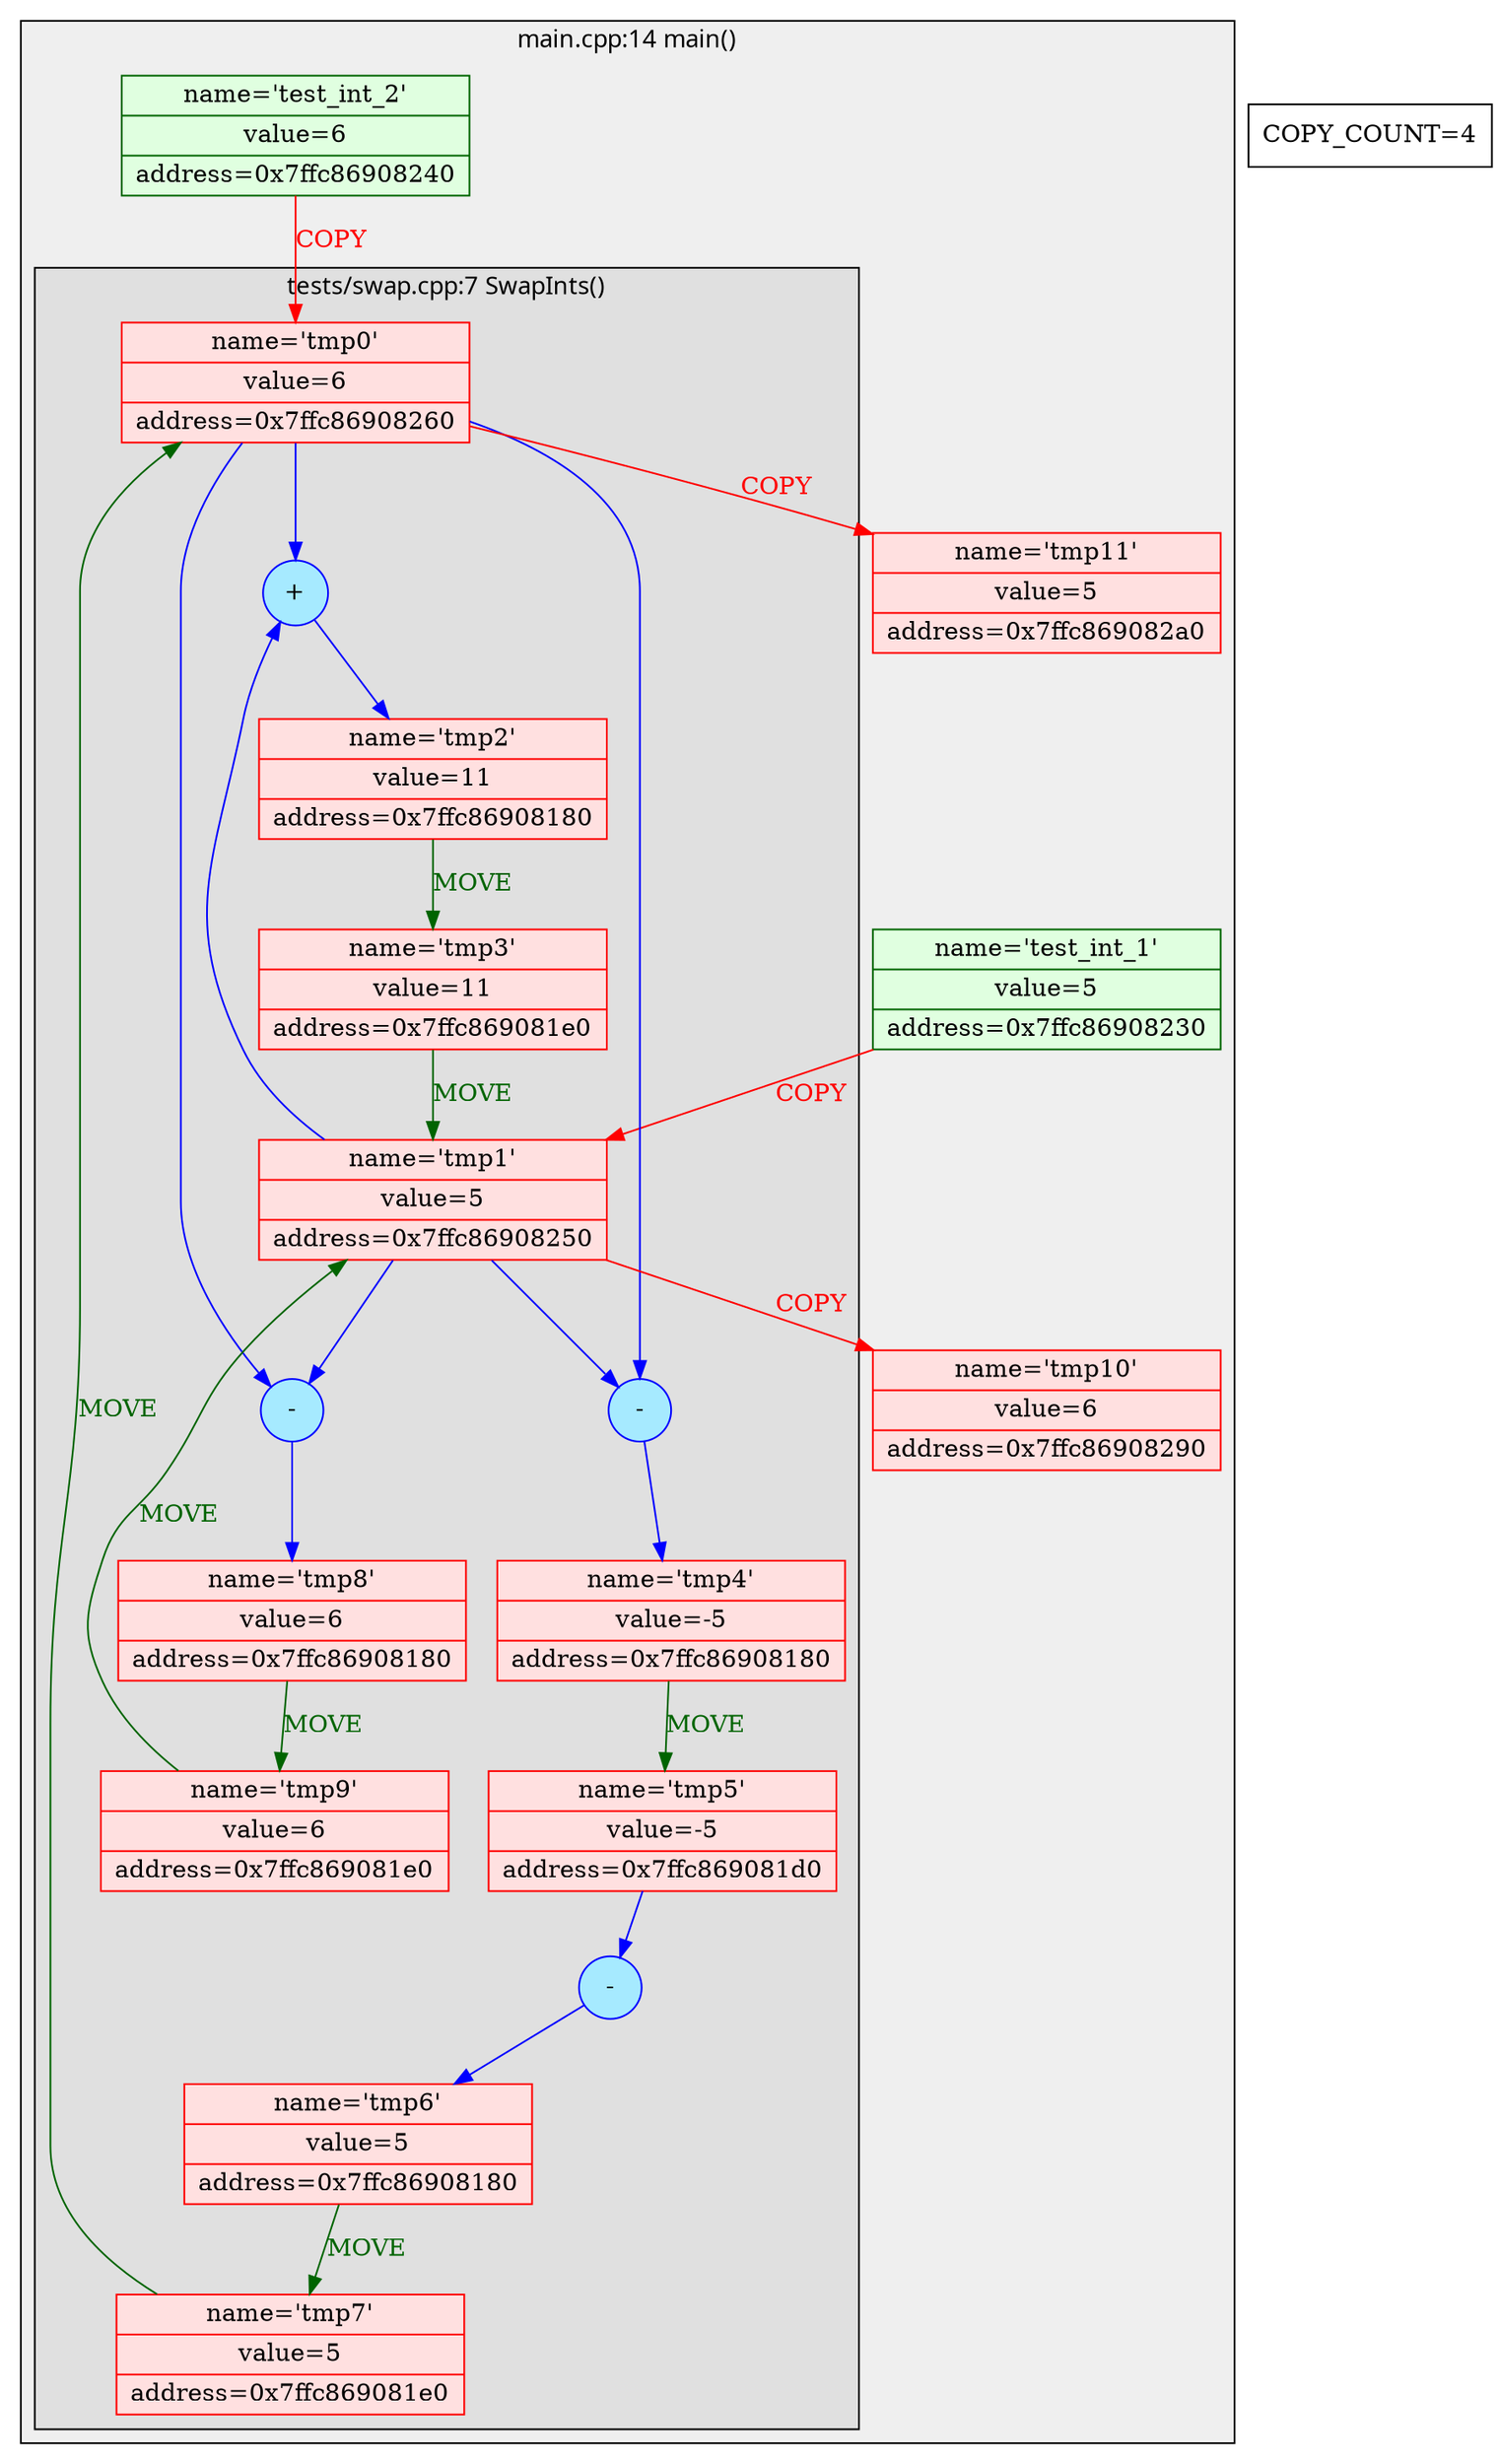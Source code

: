 digraph G {
node [shape=record];
fontname="Roboto Mono"
subgraph cluster1 {
color=black
style=filled
fillcolor="#00000010"
label="main.cpp:14 main()"
test_int_1 [color=darkgreen, fillcolor="#e0ffe0", style=filled,label="{name='test_int_1'|value=5|address=0x7ffc86908230}"]
test_int_2 [color=darkgreen, fillcolor="#e0ffe0", style=filled,label="{name='test_int_2'|value=6|address=0x7ffc86908240}"]
tmp0 [color=red, fillcolor="#ffe0e0", style=filled,label="{name='tmp0'|value=6|address=0x7ffc86908260}"]
test_int_2 -> tmp0 [color=red, label="COPY", fontcolor="red"]
tmp1 [color=red, fillcolor="#ffe0e0", style=filled,label="{name='tmp1'|value=5|address=0x7ffc86908250}"]
test_int_1 -> tmp1 [color=red, label="COPY", fontcolor="red"]
subgraph cluster2 {
color=black
style=filled
fillcolor="#00000010"
label="tests/swap.cpp:7 SwapInts()"
tmp2 [color=red, fillcolor="#ffe0e0", style=filled,label="{name='tmp2'|value=11|address=0x7ffc86908180}"]
op1 [color=blue, fillcolor="#a6eaff" , style=filled, shape=circle, label="+"]
tmp1 -> op1 [color=blue, label="", fontcolor=""]
tmp0 -> op1 [color=blue, label="", fontcolor=""]
op1 -> tmp2 [color=blue, label="", fontcolor=""]
tmp3 [color=red, fillcolor="#ffe0e0", style=filled,label="{name='tmp3'|value=11|address=0x7ffc869081e0}"]
tmp2 -> tmp3 [color=darkgreen, label="MOVE", fontcolor="darkgreen"]
tmp3 -> tmp1 [color=darkgreen, label="MOVE", fontcolor="darkgreen"]
tmp4 [color=red, fillcolor="#ffe0e0", style=filled,label="{name='tmp4'|value=-5|address=0x7ffc86908180}"]
op2 [color=blue, fillcolor="#a6eaff" , style=filled, shape=circle, label="-"]
tmp0 -> op2 [color=blue, label="", fontcolor=""]
tmp1 -> op2 [color=blue, label="", fontcolor=""]
op2 -> tmp4 [color=blue, label="", fontcolor=""]
tmp5 [color=red, fillcolor="#ffe0e0", style=filled,label="{name='tmp5'|value=-5|address=0x7ffc869081d0}"]
tmp4 -> tmp5 [color=darkgreen, label="MOVE", fontcolor="darkgreen"]
tmp6 [color=red, fillcolor="#ffe0e0", style=filled,label="{name='tmp6'|value=5|address=0x7ffc86908180}"]
u_op1 [color=blue, fillcolor="#a6eaff", style=filled, shape=circle, label="-"]
tmp5 -> u_op1 [color=blue, label="", fontcolor=""]
u_op1 -> tmp6 [color=blue, label="", fontcolor=""]
tmp7 [color=red, fillcolor="#ffe0e0", style=filled,label="{name='tmp7'|value=5|address=0x7ffc869081e0}"]
tmp6 -> tmp7 [color=darkgreen, label="MOVE", fontcolor="darkgreen"]
tmp7 -> tmp0 [color=darkgreen, label="MOVE", fontcolor="darkgreen"]
tmp8 [color=red, fillcolor="#ffe0e0", style=filled,label="{name='tmp8'|value=6|address=0x7ffc86908180}"]
op3 [color=blue, fillcolor="#a6eaff" , style=filled, shape=circle, label="-"]
tmp1 -> op3 [color=blue, label="", fontcolor=""]
tmp0 -> op3 [color=blue, label="", fontcolor=""]
op3 -> tmp8 [color=blue, label="", fontcolor=""]
tmp9 [color=red, fillcolor="#ffe0e0", style=filled,label="{name='tmp9'|value=6|address=0x7ffc869081e0}"]
tmp8 -> tmp9 [color=darkgreen, label="MOVE", fontcolor="darkgreen"]
tmp9 -> tmp1 [color=darkgreen, label="MOVE", fontcolor="darkgreen"]
}
tmp10 [color=red, fillcolor="#ffe0e0", style=filled,label="{name='tmp10'|value=6|address=0x7ffc86908290}"]
tmp1 -> tmp10 [color=red, label="COPY", fontcolor="red"]
tmp11 [color=red, fillcolor="#ffe0e0", style=filled,label="{name='tmp11'|value=5|address=0x7ffc869082a0}"]
tmp0 -> tmp11 [color=red, label="COPY", fontcolor="red"]
}
subgraph caption {
label="..."
COPIES [label="COPY_COUNT=4"]
}
}
